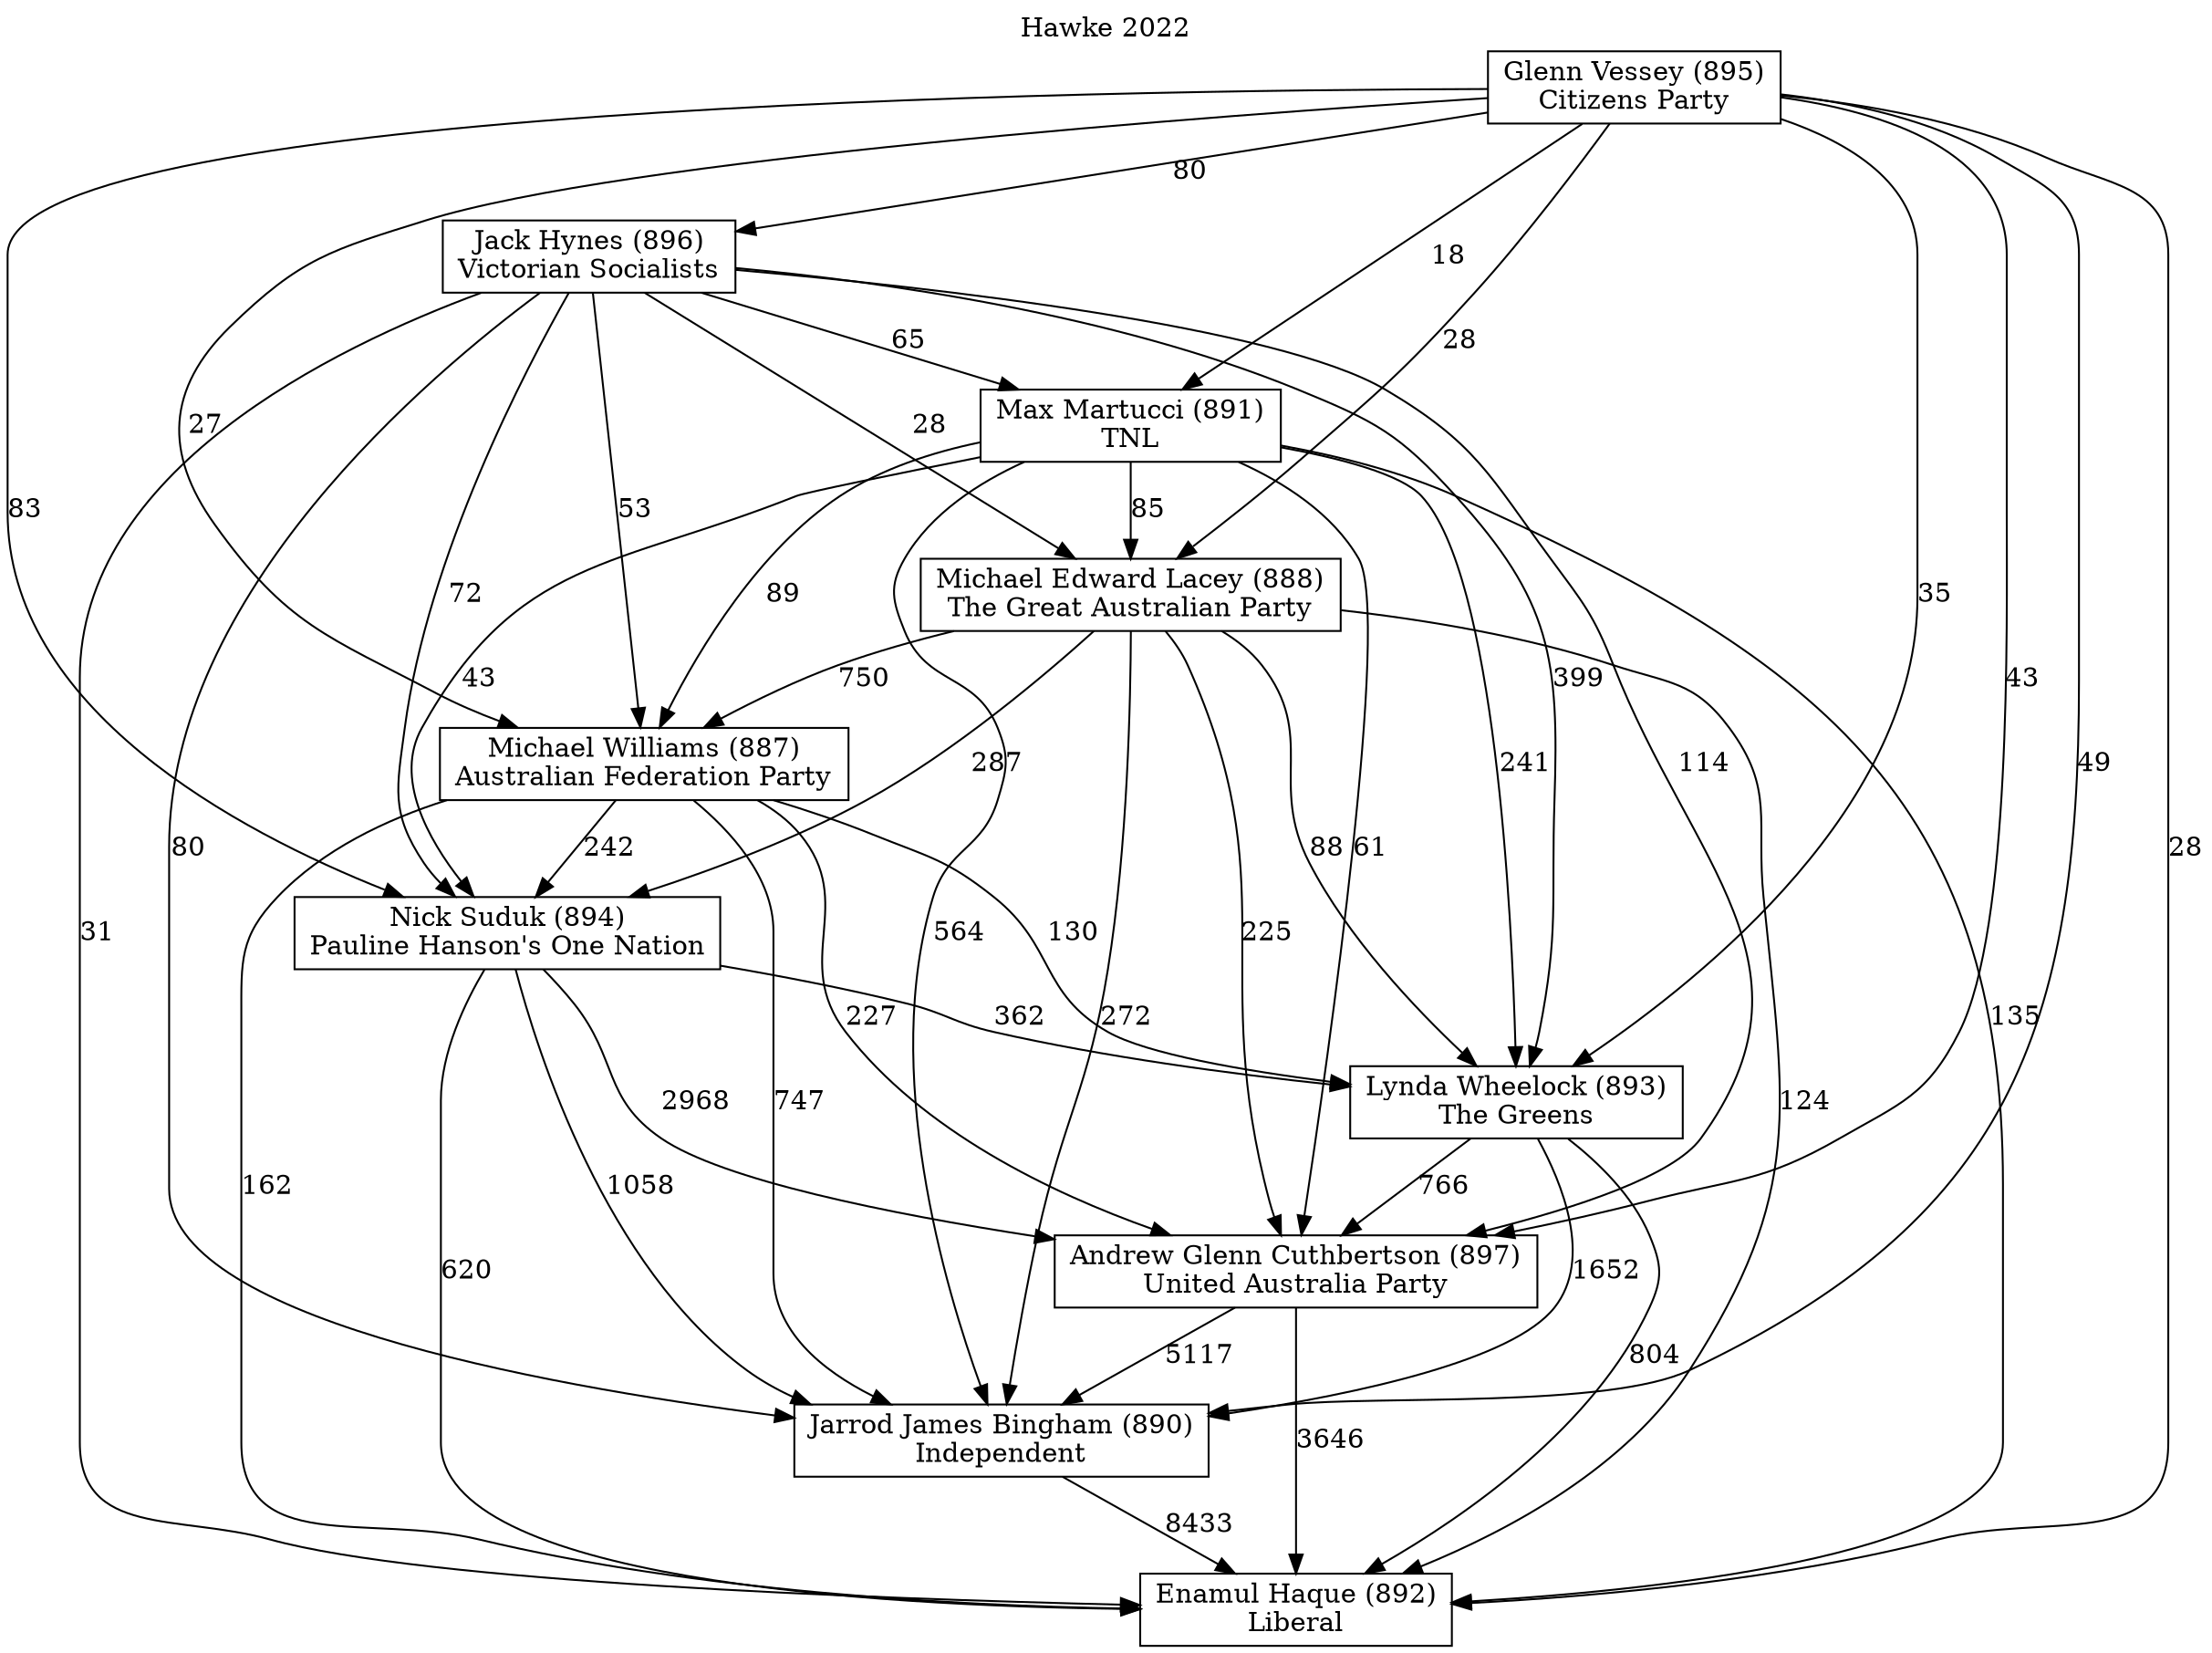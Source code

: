 // House preference flow
digraph "Enamul Haque (892)_Hawke_2022" {
	graph [label="Hawke 2022" labelloc=t mclimit=10]
	node [shape=box]
	"Max Martucci (891)" [label="Max Martucci (891)
TNL"]
	"Glenn Vessey (895)" [label="Glenn Vessey (895)
Citizens Party"]
	"Jarrod James Bingham (890)" [label="Jarrod James Bingham (890)
Independent"]
	"Michael Edward Lacey (888)" [label="Michael Edward Lacey (888)
The Great Australian Party"]
	"Michael Williams (887)" [label="Michael Williams (887)
Australian Federation Party"]
	"Enamul Haque (892)" [label="Enamul Haque (892)
Liberal"]
	"Nick Suduk (894)" [label="Nick Suduk (894)
Pauline Hanson's One Nation"]
	"Jack Hynes (896)" [label="Jack Hynes (896)
Victorian Socialists"]
	"Andrew Glenn Cuthbertson (897)" [label="Andrew Glenn Cuthbertson (897)
United Australia Party"]
	"Lynda Wheelock (893)" [label="Lynda Wheelock (893)
The Greens"]
	"Glenn Vessey (895)" -> "Jack Hynes (896)" [label=80]
	"Glenn Vessey (895)" -> "Enamul Haque (892)" [label=28]
	"Max Martucci (891)" -> "Enamul Haque (892)" [label=135]
	"Jack Hynes (896)" -> "Michael Edward Lacey (888)" [label=28]
	"Jack Hynes (896)" -> "Max Martucci (891)" [label=65]
	"Andrew Glenn Cuthbertson (897)" -> "Enamul Haque (892)" [label=3646]
	"Max Martucci (891)" -> "Nick Suduk (894)" [label=43]
	"Jack Hynes (896)" -> "Lynda Wheelock (893)" [label=399]
	"Glenn Vessey (895)" -> "Andrew Glenn Cuthbertson (897)" [label=43]
	"Jack Hynes (896)" -> "Michael Williams (887)" [label=53]
	"Jack Hynes (896)" -> "Enamul Haque (892)" [label=31]
	"Glenn Vessey (895)" -> "Nick Suduk (894)" [label=83]
	"Glenn Vessey (895)" -> "Michael Edward Lacey (888)" [label=28]
	"Nick Suduk (894)" -> "Lynda Wheelock (893)" [label=362]
	"Lynda Wheelock (893)" -> "Andrew Glenn Cuthbertson (897)" [label=766]
	"Jack Hynes (896)" -> "Andrew Glenn Cuthbertson (897)" [label=114]
	"Jack Hynes (896)" -> "Nick Suduk (894)" [label=72]
	"Max Martucci (891)" -> "Michael Edward Lacey (888)" [label=85]
	"Michael Edward Lacey (888)" -> "Lynda Wheelock (893)" [label=88]
	"Nick Suduk (894)" -> "Enamul Haque (892)" [label=620]
	"Michael Williams (887)" -> "Nick Suduk (894)" [label=242]
	"Nick Suduk (894)" -> "Andrew Glenn Cuthbertson (897)" [label=2968]
	"Glenn Vessey (895)" -> "Jarrod James Bingham (890)" [label=49]
	"Michael Williams (887)" -> "Jarrod James Bingham (890)" [label=747]
	"Nick Suduk (894)" -> "Jarrod James Bingham (890)" [label=1058]
	"Jack Hynes (896)" -> "Jarrod James Bingham (890)" [label=80]
	"Andrew Glenn Cuthbertson (897)" -> "Jarrod James Bingham (890)" [label=5117]
	"Michael Williams (887)" -> "Andrew Glenn Cuthbertson (897)" [label=227]
	"Glenn Vessey (895)" -> "Lynda Wheelock (893)" [label=35]
	"Michael Edward Lacey (888)" -> "Michael Williams (887)" [label=750]
	"Max Martucci (891)" -> "Jarrod James Bingham (890)" [label=564]
	"Lynda Wheelock (893)" -> "Enamul Haque (892)" [label=804]
	"Lynda Wheelock (893)" -> "Jarrod James Bingham (890)" [label=1652]
	"Jarrod James Bingham (890)" -> "Enamul Haque (892)" [label=8433]
	"Michael Edward Lacey (888)" -> "Nick Suduk (894)" [label=287]
	"Michael Edward Lacey (888)" -> "Enamul Haque (892)" [label=124]
	"Michael Williams (887)" -> "Lynda Wheelock (893)" [label=130]
	"Max Martucci (891)" -> "Michael Williams (887)" [label=89]
	"Glenn Vessey (895)" -> "Max Martucci (891)" [label=18]
	"Glenn Vessey (895)" -> "Michael Williams (887)" [label=27]
	"Michael Edward Lacey (888)" -> "Jarrod James Bingham (890)" [label=272]
	"Michael Williams (887)" -> "Enamul Haque (892)" [label=162]
	"Max Martucci (891)" -> "Lynda Wheelock (893)" [label=241]
	"Max Martucci (891)" -> "Andrew Glenn Cuthbertson (897)" [label=61]
	"Michael Edward Lacey (888)" -> "Andrew Glenn Cuthbertson (897)" [label=225]
}
